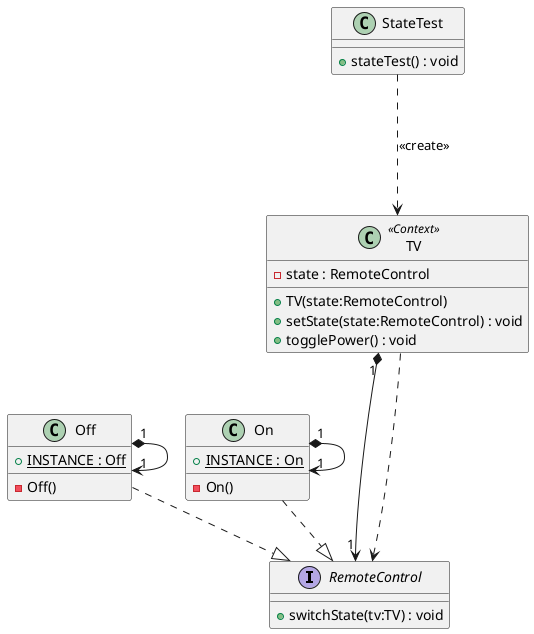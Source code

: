 @startuml
interface RemoteControl {
    + switchState(tv:TV) : void
}

class Off {
    + {static} INSTANCE : Off
    - Off()
}

class On {
    + {static} INSTANCE : On
    - On()
}

class TV<<Context>> {
    - state : RemoteControl
    + TV(state:RemoteControl)
    + setState(state:RemoteControl) : void
    + togglePower() : void
}

class StateTest{
    + stateTest() : void
}

On ..|> RemoteControl
Off ..|> RemoteControl
On "1"*--->"1" On
Off "1"*--->"1" Off
TV "1"*--->"1" RemoteControl
TV ...> RemoteControl
StateTest ...> TV   : <<create>>
@enduml
